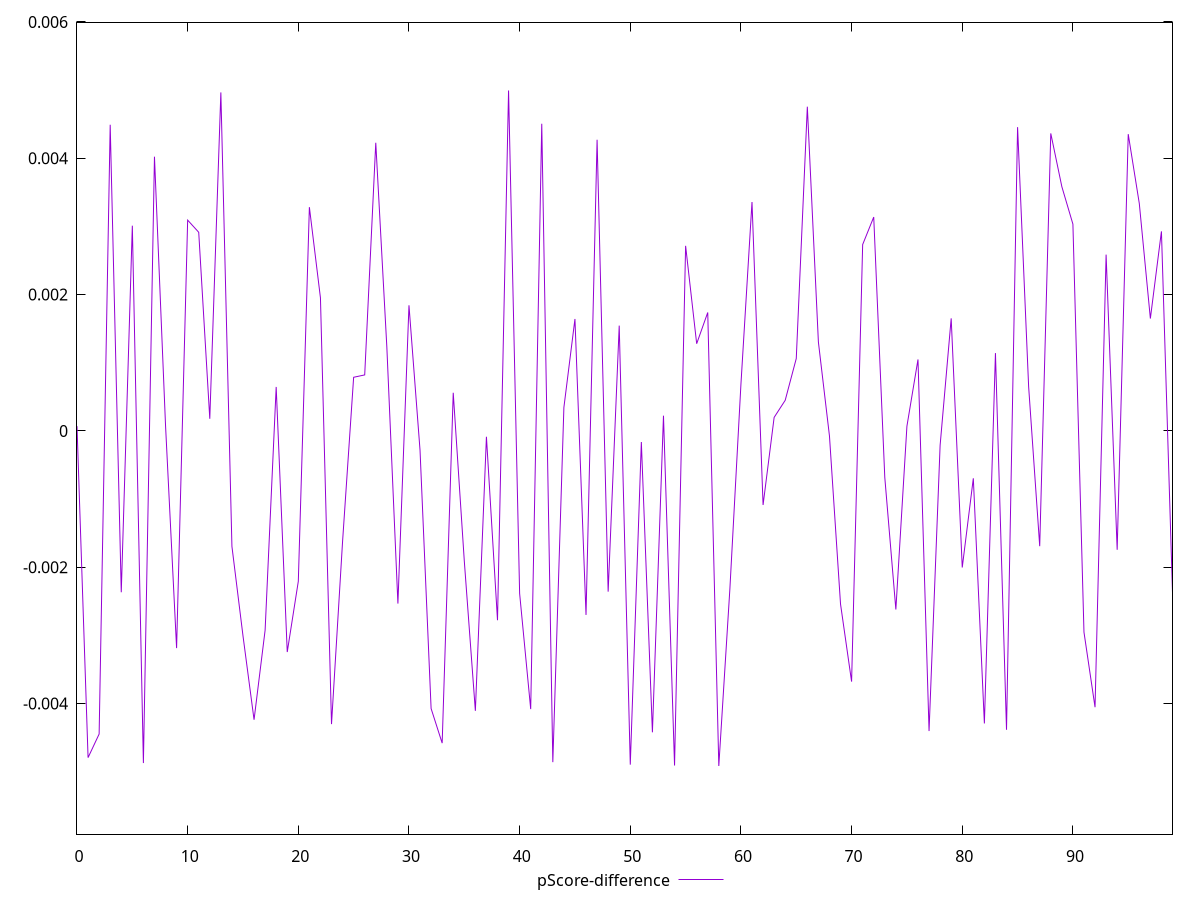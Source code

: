 reset

$pScoreDifference <<EOF
0 0.0000697948573021856
1 -0.004793752763035064
2 -0.00444780522053867
3 0.004492061665798741
4 -0.002367523340226385
5 0.003011104801850628
6 -0.004873197860795542
7 0.004023781647130131
8 0.00008298938568818137
9 -0.0031870545731440547
10 0.003092585659916214
11 0.0029141984155808265
12 0.00017790944131468311
13 0.004966292463665201
14 -0.001694469656598474
15 -0.003006726888370781
16 -0.0042380580550743785
17 -0.002924063510386876
18 0.0006453301799934641
19 -0.003244582559694842
20 -0.002207145367666863
21 0.003282908692556763
22 0.0019522583620702472
23 -0.004302417229453459
24 -0.0016219712196875458
25 0.0007867638975943558
26 0.0008215890275552473
27 0.004227959567217998
28 0.0012309733858399952
29 -0.002533270414166844
30 0.0018426664169045592
31 -0.00028488160997208745
32 -0.00407361298409481
33 -0.0045811064823660375
34 0.0005600006224498744
35 -0.0019090656993425714
36 -0.004107406195154595
37 -0.00008589758098243028
38 -0.0027777314403453768
39 0.0049953983076233555
40 -0.0023853482673409365
41 -0.004081863582799938
42 0.004507321540877074
43 -0.004860343299079584
44 0.00034361195608090256
45 0.0016420855350811614
46 -0.0027004796250457153
47 0.004272013309174039
48 -0.002358801162357649
49 0.0015446063177776415
50 -0.004896996538366838
51 -0.00016300850524364474
52 -0.004422989042381809
53 0.00022337666049976335
54 -0.004909620785534363
55 0.002715431864942497
56 0.0012794346116006272
57 0.0017377473507825814
58 -0.00491643873074149
59 -0.002320647856838165
60 0.000684976884096411
61 0.0033583818006885924
62 -0.0010869362962210305
63 0.00019834107762783937
64 0.00044911324840590794
65 0.00106180311475651
66 0.004756681920061179
67 0.0013037007627464403
68 -0.00007435295387014929
69 -0.002540703847396464
70 -0.0036787537223138544
71 0.0027342937977004045
72 0.0031377044673056576
73 -0.000682842855031951
74 -0.002620267106545504
75 0.0000690914560018685
76 0.0010482831984373053
77 -0.004403936329381408
78 -0.00021186743619677761
79 0.0016510284109277906
80 -0.0020041261396277488
81 -0.000695517867638884
82 -0.004292601123675244
83 0.0011418094080495322
84 -0.004385727957948893
85 0.004456994412838644
86 0.0006471286798270803
87 -0.0016917713134078083
88 0.004365237150141588
89 0.0035836514802241037
90 0.0030336927246283896
91 -0.002952637186582674
92 -0.004054115301225791
93 0.0025862301990645653
94 -0.0017442775603163652
95 0.004354345941635085
96 0.0033360987834408773
97 0.0016489767412843914
98 0.002927646919568705
99 -0.0023724900607735577
EOF

set key outside below
set xrange [0:99]
set yrange [-0.00591643873074149:0.0059953983076233555]
set trange [-0.00591643873074149:0.0059953983076233555]
set terminal svg size 640, 500 enhanced background rgb 'white'
set output "report/report_00029_2021-02-24T13-36-40.390Z/bootup-time/samples/astro/pScore-difference/values.svg"

plot $pScoreDifference title "pScore-difference" with line

reset
